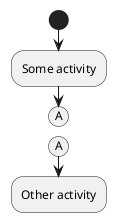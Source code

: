 ' You can use parentheses to denote connector
@startuml
start
:Some activity;
(A)
detach
(A)
:Other activity;
@enduml